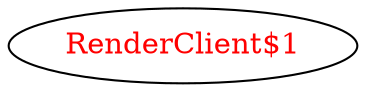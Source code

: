 digraph dependencyGraph {
 concentrate=true;
 ranksep="2.0";
 rankdir="LR"; 
 splines="ortho";
"RenderClient$1" [fontcolor="red"];
}